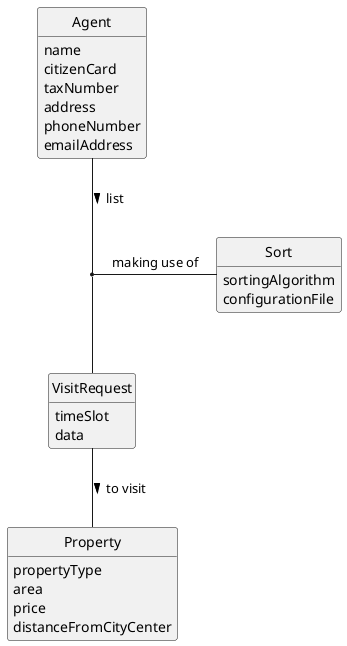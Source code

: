 @startuml
skinparam monochrome true
skinparam packageStyle rectangle
skinparam shadowing false
skinparam classAttributeIconSize 0
hide circle
hide methods


class Agent {
   name
   citizenCard
   taxNumber
   address
   phoneNumber
   emailAddress
}

class VisitRequest {
       timeSlot
       data
}

class Property {
    propertyType
    area
    price
    distanceFromCityCenter
}

class Sort {
    sortingAlgorithm
    configurationFile
}

Agent --VisitRequest: list >
VisitRequest -- Property: to visit >
(Agent, VisitRequest) -- Sort: making use of

@enduml